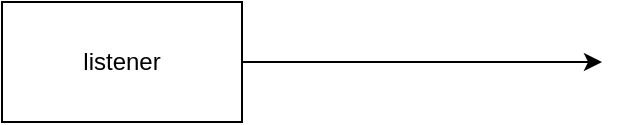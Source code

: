 <mxfile>
    <diagram id="Vh7i-yGsaUofUzagLQtO" name="Page-1">
        <mxGraphModel dx="2112" dy="908" grid="1" gridSize="10" guides="1" tooltips="1" connect="1" arrows="1" fold="1" page="1" pageScale="1" pageWidth="850" pageHeight="1100" math="0" shadow="0">
            <root>
                <mxCell id="0"/>
                <mxCell id="1" parent="0"/>
                <mxCell id="3" style="edgeStyle=none;html=1;" edge="1" parent="1" source="2">
                    <mxGeometry relative="1" as="geometry">
                        <mxPoint x="320" y="440" as="targetPoint"/>
                    </mxGeometry>
                </mxCell>
                <mxCell id="2" value="listener" style="whiteSpace=wrap;html=1;" vertex="1" parent="1">
                    <mxGeometry x="20" y="410" width="120" height="60" as="geometry"/>
                </mxCell>
            </root>
        </mxGraphModel>
    </diagram>
</mxfile>